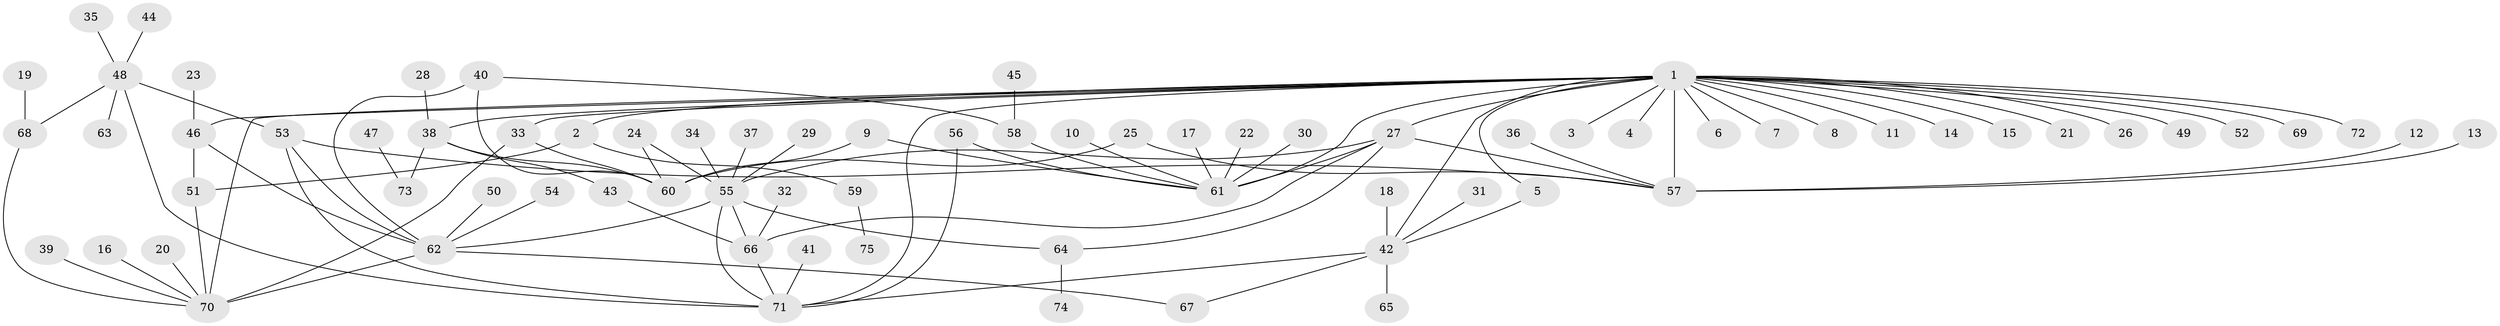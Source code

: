 // original degree distribution, {5: 0.047619047619047616, 24: 0.006802721088435374, 10: 0.006802721088435374, 4: 0.05442176870748299, 6: 0.02040816326530612, 8: 0.02040816326530612, 2: 0.2108843537414966, 3: 0.09523809523809523, 1: 0.5034013605442177, 7: 0.027210884353741496, 11: 0.006802721088435374}
// Generated by graph-tools (version 1.1) at 2025/26/03/09/25 03:26:00]
// undirected, 75 vertices, 100 edges
graph export_dot {
graph [start="1"]
  node [color=gray90,style=filled];
  1;
  2;
  3;
  4;
  5;
  6;
  7;
  8;
  9;
  10;
  11;
  12;
  13;
  14;
  15;
  16;
  17;
  18;
  19;
  20;
  21;
  22;
  23;
  24;
  25;
  26;
  27;
  28;
  29;
  30;
  31;
  32;
  33;
  34;
  35;
  36;
  37;
  38;
  39;
  40;
  41;
  42;
  43;
  44;
  45;
  46;
  47;
  48;
  49;
  50;
  51;
  52;
  53;
  54;
  55;
  56;
  57;
  58;
  59;
  60;
  61;
  62;
  63;
  64;
  65;
  66;
  67;
  68;
  69;
  70;
  71;
  72;
  73;
  74;
  75;
  1 -- 2 [weight=1.0];
  1 -- 3 [weight=1.0];
  1 -- 4 [weight=1.0];
  1 -- 5 [weight=1.0];
  1 -- 6 [weight=1.0];
  1 -- 7 [weight=1.0];
  1 -- 8 [weight=1.0];
  1 -- 11 [weight=1.0];
  1 -- 14 [weight=1.0];
  1 -- 15 [weight=1.0];
  1 -- 21 [weight=1.0];
  1 -- 26 [weight=1.0];
  1 -- 27 [weight=1.0];
  1 -- 33 [weight=1.0];
  1 -- 38 [weight=1.0];
  1 -- 42 [weight=1.0];
  1 -- 46 [weight=1.0];
  1 -- 49 [weight=1.0];
  1 -- 52 [weight=1.0];
  1 -- 57 [weight=3.0];
  1 -- 61 [weight=1.0];
  1 -- 69 [weight=1.0];
  1 -- 70 [weight=1.0];
  1 -- 71 [weight=1.0];
  1 -- 72 [weight=1.0];
  2 -- 51 [weight=1.0];
  2 -- 59 [weight=1.0];
  5 -- 42 [weight=1.0];
  9 -- 60 [weight=1.0];
  9 -- 61 [weight=1.0];
  10 -- 61 [weight=1.0];
  12 -- 57 [weight=1.0];
  13 -- 57 [weight=1.0];
  16 -- 70 [weight=1.0];
  17 -- 61 [weight=1.0];
  18 -- 42 [weight=1.0];
  19 -- 68 [weight=1.0];
  20 -- 70 [weight=1.0];
  22 -- 61 [weight=1.0];
  23 -- 46 [weight=1.0];
  24 -- 55 [weight=1.0];
  24 -- 60 [weight=1.0];
  25 -- 57 [weight=1.0];
  25 -- 60 [weight=1.0];
  27 -- 55 [weight=1.0];
  27 -- 57 [weight=1.0];
  27 -- 61 [weight=1.0];
  27 -- 64 [weight=1.0];
  27 -- 66 [weight=1.0];
  28 -- 38 [weight=1.0];
  29 -- 55 [weight=1.0];
  30 -- 61 [weight=2.0];
  31 -- 42 [weight=1.0];
  32 -- 66 [weight=1.0];
  33 -- 60 [weight=1.0];
  33 -- 70 [weight=1.0];
  34 -- 55 [weight=1.0];
  35 -- 48 [weight=1.0];
  36 -- 57 [weight=1.0];
  37 -- 55 [weight=1.0];
  38 -- 43 [weight=1.0];
  38 -- 60 [weight=1.0];
  38 -- 73 [weight=1.0];
  39 -- 70 [weight=1.0];
  40 -- 58 [weight=1.0];
  40 -- 60 [weight=1.0];
  40 -- 62 [weight=1.0];
  41 -- 71 [weight=1.0];
  42 -- 65 [weight=1.0];
  42 -- 67 [weight=1.0];
  42 -- 71 [weight=2.0];
  43 -- 66 [weight=1.0];
  44 -- 48 [weight=1.0];
  45 -- 58 [weight=1.0];
  46 -- 51 [weight=1.0];
  46 -- 62 [weight=1.0];
  47 -- 73 [weight=1.0];
  48 -- 53 [weight=1.0];
  48 -- 63 [weight=1.0];
  48 -- 68 [weight=1.0];
  48 -- 71 [weight=1.0];
  50 -- 62 [weight=1.0];
  51 -- 70 [weight=1.0];
  53 -- 57 [weight=1.0];
  53 -- 62 [weight=1.0];
  53 -- 71 [weight=1.0];
  54 -- 62 [weight=1.0];
  55 -- 62 [weight=2.0];
  55 -- 64 [weight=1.0];
  55 -- 66 [weight=1.0];
  55 -- 71 [weight=2.0];
  56 -- 61 [weight=1.0];
  56 -- 71 [weight=1.0];
  58 -- 61 [weight=1.0];
  59 -- 75 [weight=1.0];
  62 -- 67 [weight=1.0];
  62 -- 70 [weight=2.0];
  64 -- 74 [weight=1.0];
  66 -- 71 [weight=1.0];
  68 -- 70 [weight=1.0];
}
